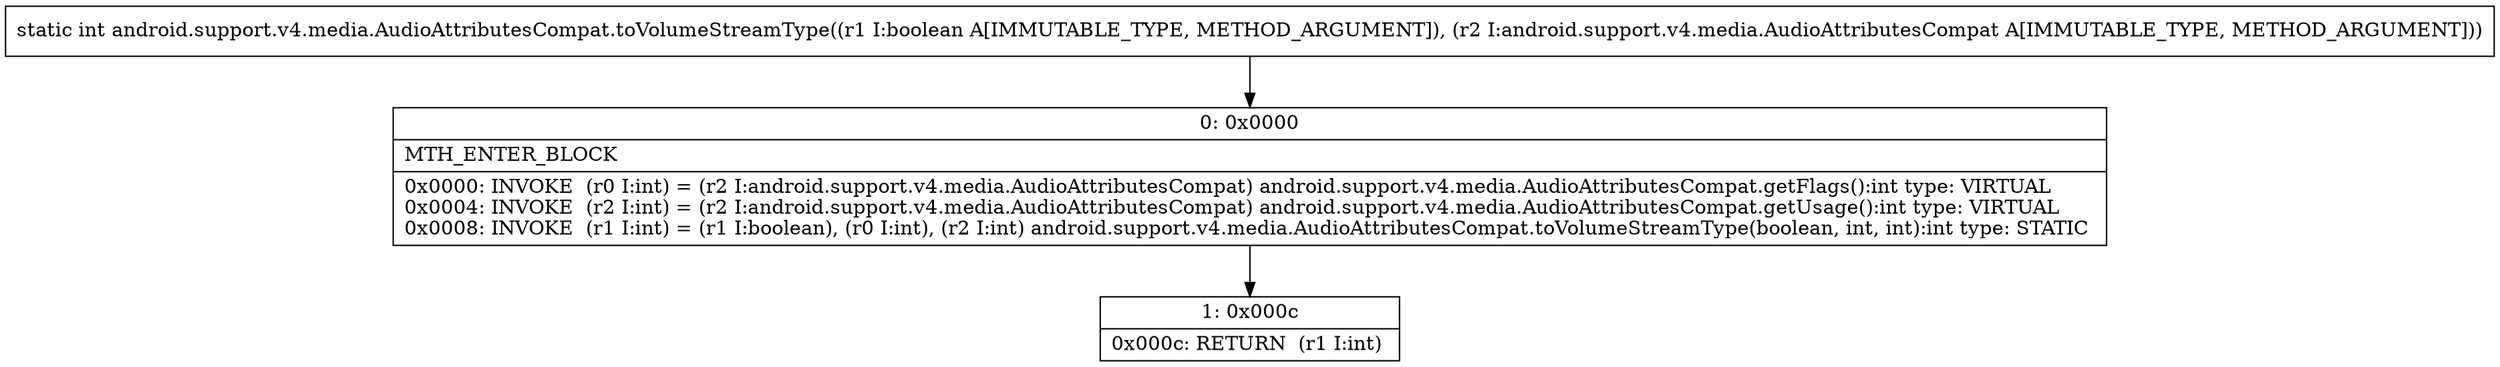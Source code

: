 digraph "CFG forandroid.support.v4.media.AudioAttributesCompat.toVolumeStreamType(ZLandroid\/support\/v4\/media\/AudioAttributesCompat;)I" {
Node_0 [shape=record,label="{0\:\ 0x0000|MTH_ENTER_BLOCK\l|0x0000: INVOKE  (r0 I:int) = (r2 I:android.support.v4.media.AudioAttributesCompat) android.support.v4.media.AudioAttributesCompat.getFlags():int type: VIRTUAL \l0x0004: INVOKE  (r2 I:int) = (r2 I:android.support.v4.media.AudioAttributesCompat) android.support.v4.media.AudioAttributesCompat.getUsage():int type: VIRTUAL \l0x0008: INVOKE  (r1 I:int) = (r1 I:boolean), (r0 I:int), (r2 I:int) android.support.v4.media.AudioAttributesCompat.toVolumeStreamType(boolean, int, int):int type: STATIC \l}"];
Node_1 [shape=record,label="{1\:\ 0x000c|0x000c: RETURN  (r1 I:int) \l}"];
MethodNode[shape=record,label="{static int android.support.v4.media.AudioAttributesCompat.toVolumeStreamType((r1 I:boolean A[IMMUTABLE_TYPE, METHOD_ARGUMENT]), (r2 I:android.support.v4.media.AudioAttributesCompat A[IMMUTABLE_TYPE, METHOD_ARGUMENT])) }"];
MethodNode -> Node_0;
Node_0 -> Node_1;
}


